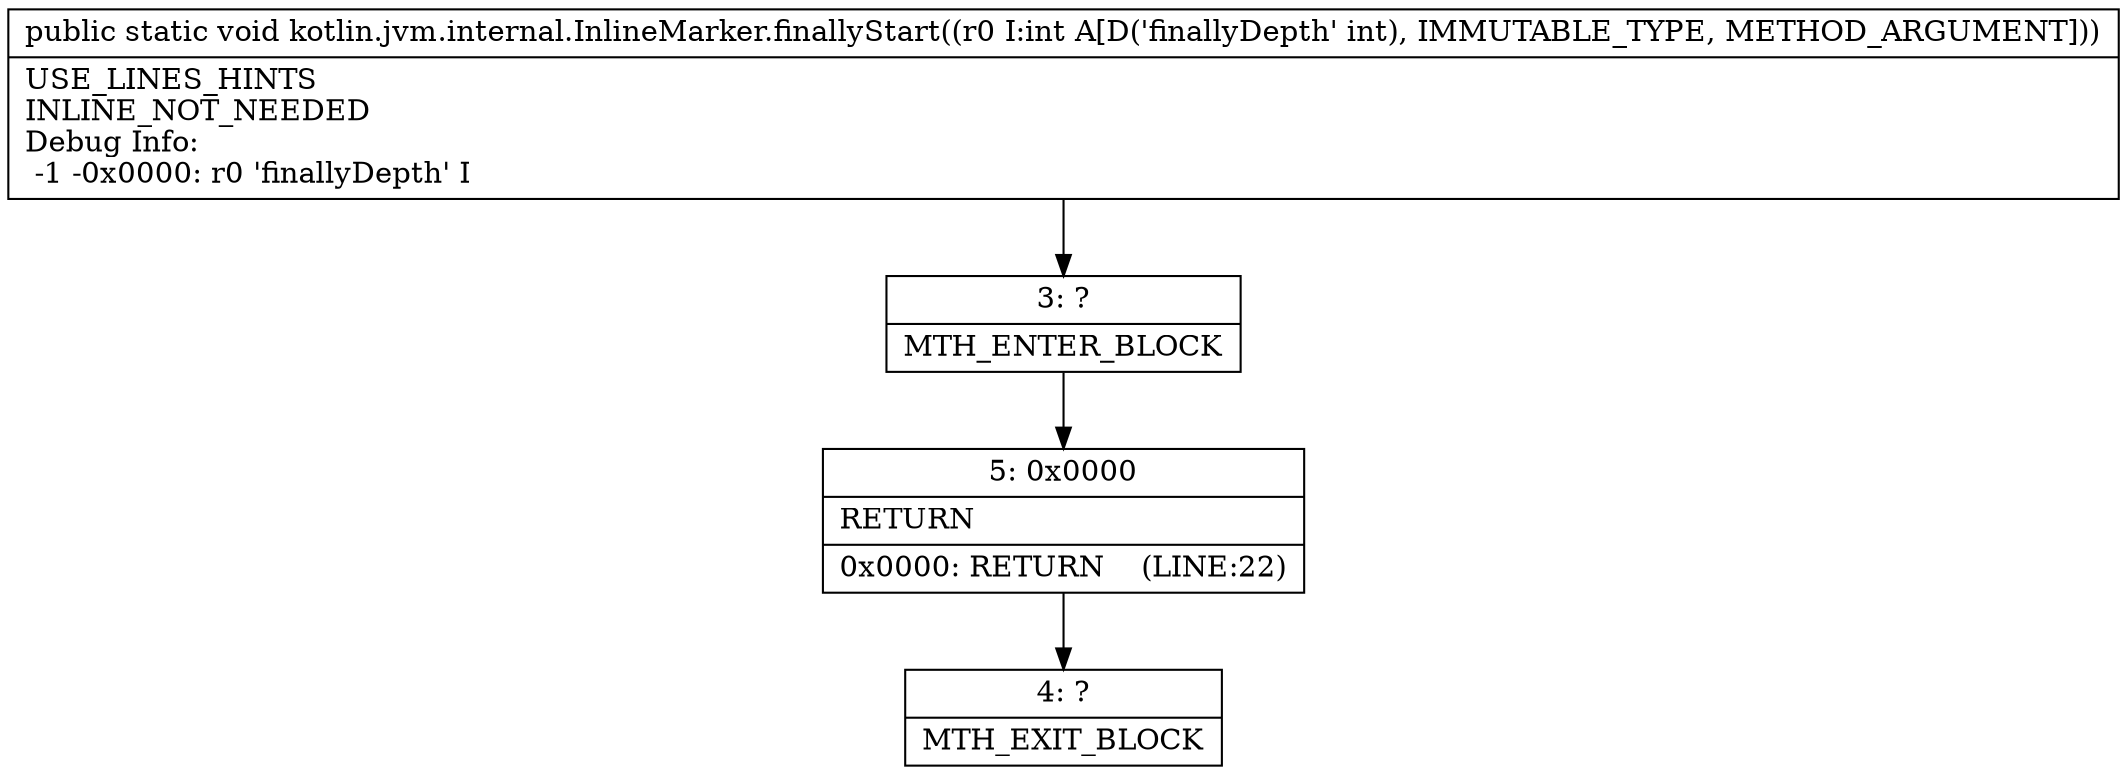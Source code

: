 digraph "CFG forkotlin.jvm.internal.InlineMarker.finallyStart(I)V" {
Node_3 [shape=record,label="{3\:\ ?|MTH_ENTER_BLOCK\l}"];
Node_5 [shape=record,label="{5\:\ 0x0000|RETURN\l|0x0000: RETURN    (LINE:22)\l}"];
Node_4 [shape=record,label="{4\:\ ?|MTH_EXIT_BLOCK\l}"];
MethodNode[shape=record,label="{public static void kotlin.jvm.internal.InlineMarker.finallyStart((r0 I:int A[D('finallyDepth' int), IMMUTABLE_TYPE, METHOD_ARGUMENT]))  | USE_LINES_HINTS\lINLINE_NOT_NEEDED\lDebug Info:\l  \-1 \-0x0000: r0 'finallyDepth' I\l}"];
MethodNode -> Node_3;Node_3 -> Node_5;
Node_5 -> Node_4;
}

